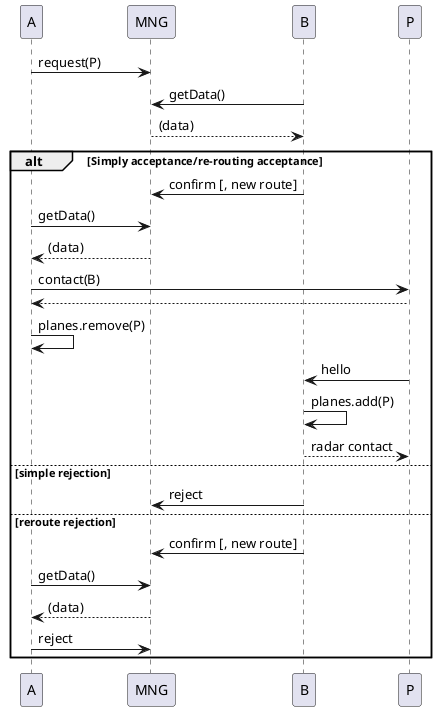 @startuml
A -> MNG : request(P)
B -> MNG : getData()
MNG --> B : (data)
alt Simply acceptance/re-routing acceptance
    B -> MNG : confirm [, new route]
    A -> MNG : getData()
    MNG --> A : (data)
    A -> P : contact(B)
    P --> A
    A -> A : planes.remove(P)
    P -> B : hello
    B -> B : planes.add(P)
    B --> P : radar contact
else simple rejection
    B -> MNG : reject
else reroute rejection
    B -> MNG : confirm [, new route]
    A -> MNG : getData()
    MNG --> A : (data)
    A -> MNG : reject
end
@enduml